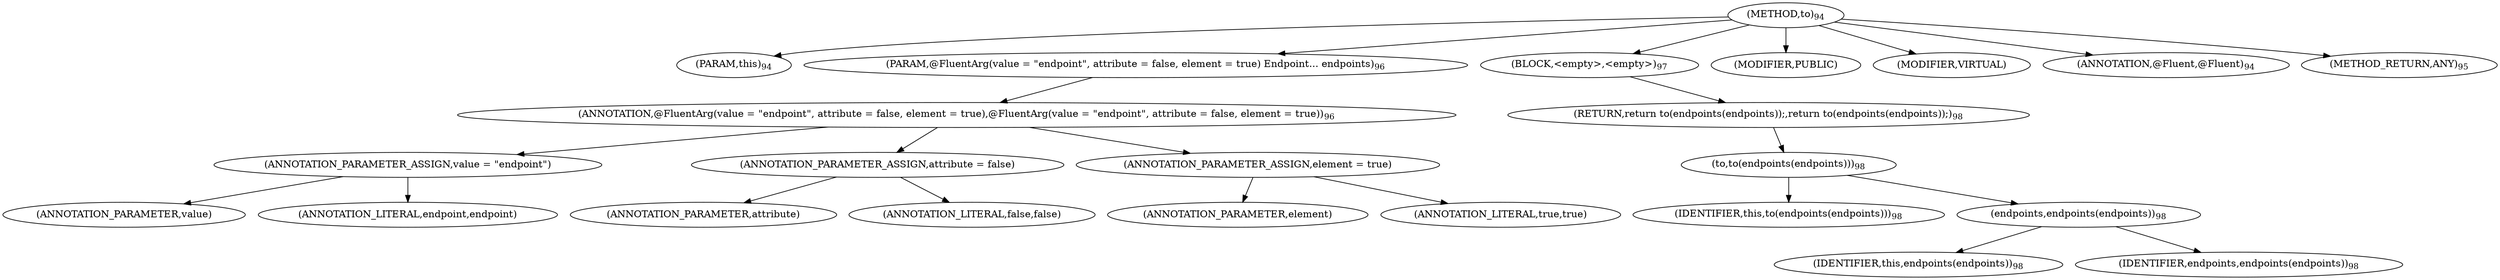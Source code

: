 digraph "to" {  
"313" [label = <(METHOD,to)<SUB>94</SUB>> ]
"23" [label = <(PARAM,this)<SUB>94</SUB>> ]
"314" [label = <(PARAM,@FluentArg(value = &quot;endpoint&quot;, attribute = false, element = true) Endpoint... endpoints)<SUB>96</SUB>> ]
"315" [label = <(ANNOTATION,@FluentArg(value = &quot;endpoint&quot;, attribute = false, element = true),@FluentArg(value = &quot;endpoint&quot;, attribute = false, element = true))<SUB>96</SUB>> ]
"316" [label = <(ANNOTATION_PARAMETER_ASSIGN,value = &quot;endpoint&quot;)> ]
"317" [label = <(ANNOTATION_PARAMETER,value)> ]
"318" [label = <(ANNOTATION_LITERAL,endpoint,endpoint)> ]
"319" [label = <(ANNOTATION_PARAMETER_ASSIGN,attribute = false)> ]
"320" [label = <(ANNOTATION_PARAMETER,attribute)> ]
"321" [label = <(ANNOTATION_LITERAL,false,false)> ]
"322" [label = <(ANNOTATION_PARAMETER_ASSIGN,element = true)> ]
"323" [label = <(ANNOTATION_PARAMETER,element)> ]
"324" [label = <(ANNOTATION_LITERAL,true,true)> ]
"325" [label = <(BLOCK,&lt;empty&gt;,&lt;empty&gt;)<SUB>97</SUB>> ]
"326" [label = <(RETURN,return to(endpoints(endpoints));,return to(endpoints(endpoints));)<SUB>98</SUB>> ]
"327" [label = <(to,to(endpoints(endpoints)))<SUB>98</SUB>> ]
"24" [label = <(IDENTIFIER,this,to(endpoints(endpoints)))<SUB>98</SUB>> ]
"328" [label = <(endpoints,endpoints(endpoints))<SUB>98</SUB>> ]
"22" [label = <(IDENTIFIER,this,endpoints(endpoints))<SUB>98</SUB>> ]
"329" [label = <(IDENTIFIER,endpoints,endpoints(endpoints))<SUB>98</SUB>> ]
"330" [label = <(MODIFIER,PUBLIC)> ]
"331" [label = <(MODIFIER,VIRTUAL)> ]
"332" [label = <(ANNOTATION,@Fluent,@Fluent)<SUB>94</SUB>> ]
"333" [label = <(METHOD_RETURN,ANY)<SUB>95</SUB>> ]
  "313" -> "23" 
  "313" -> "314" 
  "313" -> "325" 
  "313" -> "330" 
  "313" -> "331" 
  "313" -> "332" 
  "313" -> "333" 
  "314" -> "315" 
  "315" -> "316" 
  "315" -> "319" 
  "315" -> "322" 
  "316" -> "317" 
  "316" -> "318" 
  "319" -> "320" 
  "319" -> "321" 
  "322" -> "323" 
  "322" -> "324" 
  "325" -> "326" 
  "326" -> "327" 
  "327" -> "24" 
  "327" -> "328" 
  "328" -> "22" 
  "328" -> "329" 
}
